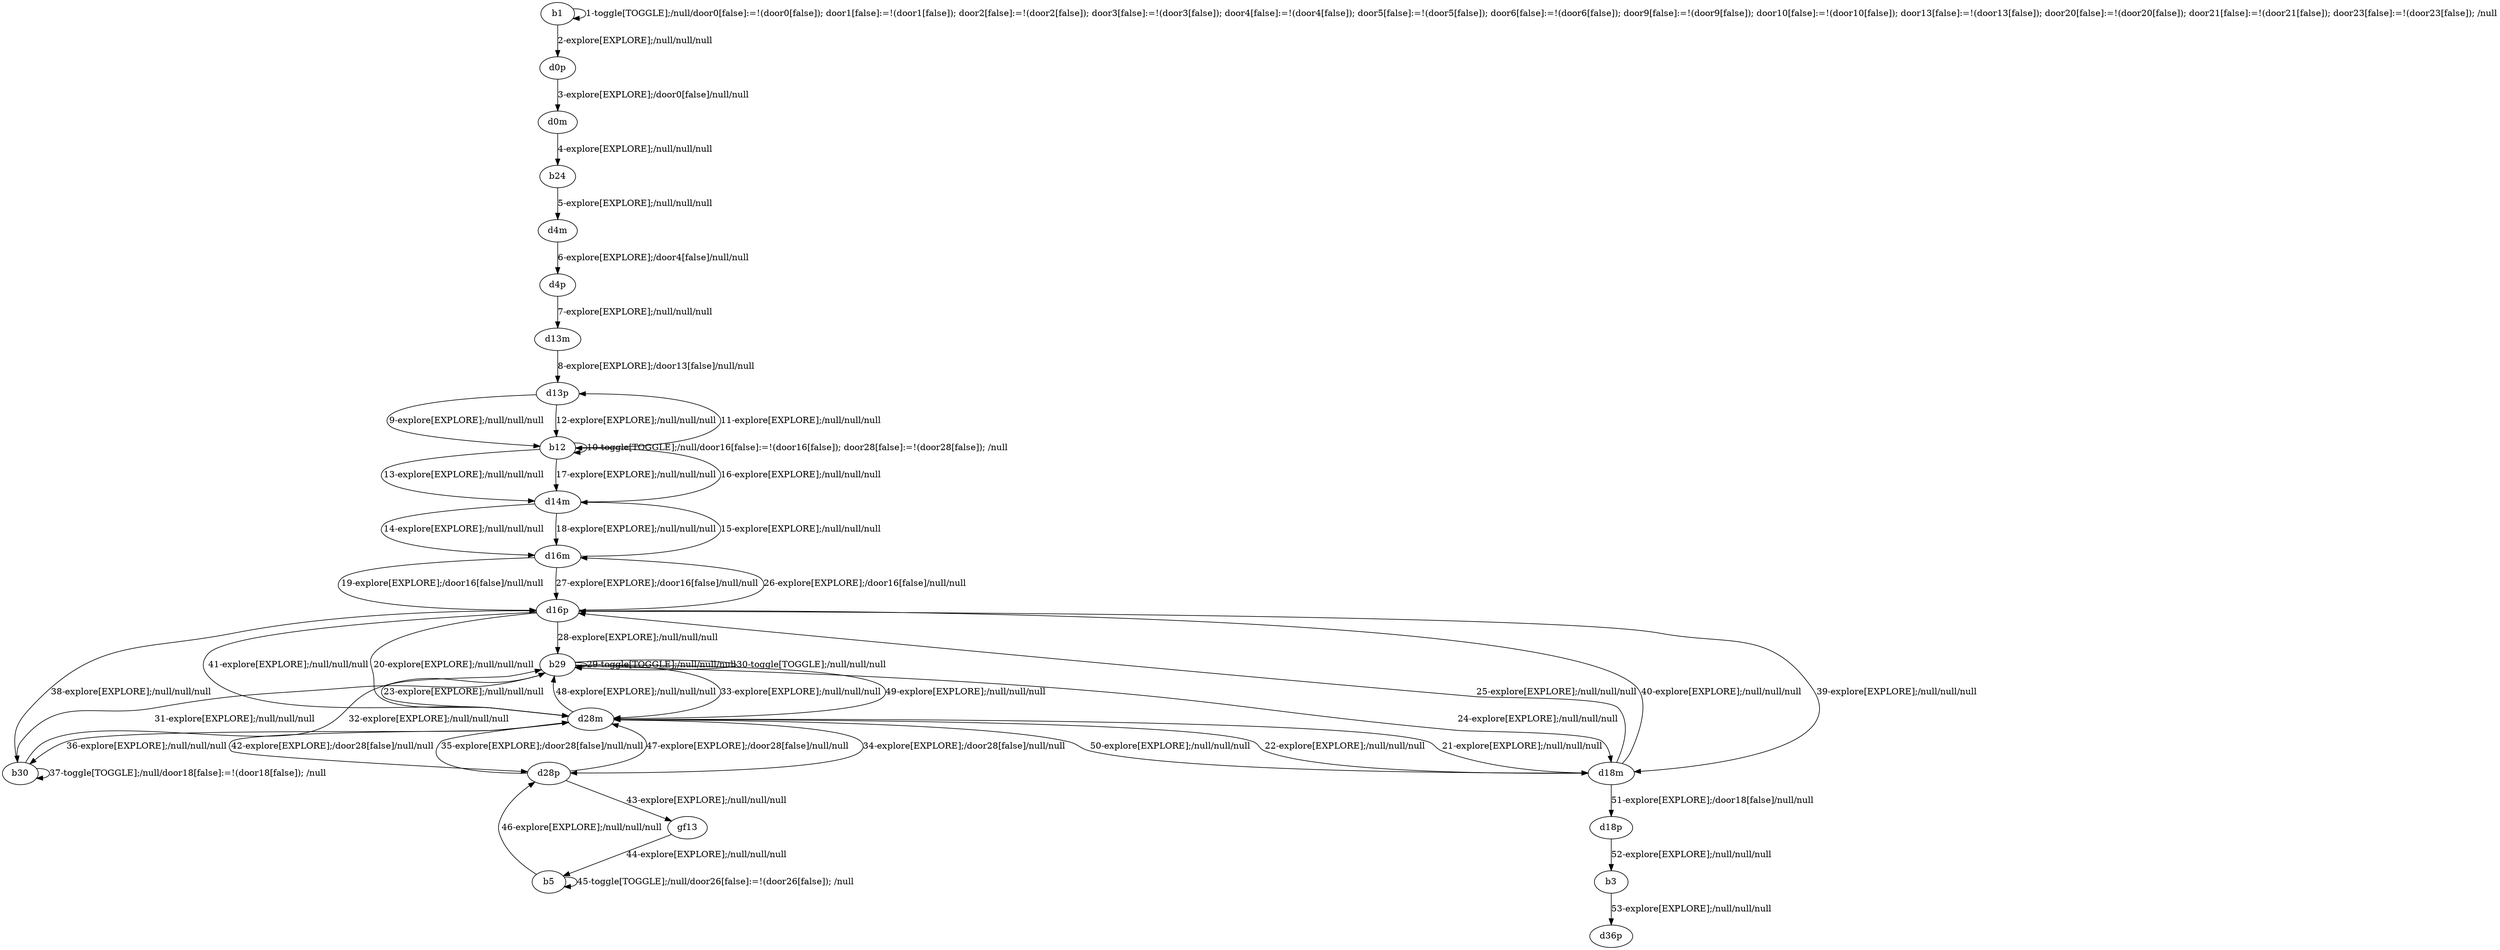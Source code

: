 # Total number of goals covered by this test: 1
# b3 --> d36p

digraph g {
"b1" -> "b1" [label = "1-toggle[TOGGLE];/null/door0[false]:=!(door0[false]); door1[false]:=!(door1[false]); door2[false]:=!(door2[false]); door3[false]:=!(door3[false]); door4[false]:=!(door4[false]); door5[false]:=!(door5[false]); door6[false]:=!(door6[false]); door9[false]:=!(door9[false]); door10[false]:=!(door10[false]); door13[false]:=!(door13[false]); door20[false]:=!(door20[false]); door21[false]:=!(door21[false]); door23[false]:=!(door23[false]); /null"];
"b1" -> "d0p" [label = "2-explore[EXPLORE];/null/null/null"];
"d0p" -> "d0m" [label = "3-explore[EXPLORE];/door0[false]/null/null"];
"d0m" -> "b24" [label = "4-explore[EXPLORE];/null/null/null"];
"b24" -> "d4m" [label = "5-explore[EXPLORE];/null/null/null"];
"d4m" -> "d4p" [label = "6-explore[EXPLORE];/door4[false]/null/null"];
"d4p" -> "d13m" [label = "7-explore[EXPLORE];/null/null/null"];
"d13m" -> "d13p" [label = "8-explore[EXPLORE];/door13[false]/null/null"];
"d13p" -> "b12" [label = "9-explore[EXPLORE];/null/null/null"];
"b12" -> "b12" [label = "10-toggle[TOGGLE];/null/door16[false]:=!(door16[false]); door28[false]:=!(door28[false]); /null"];
"b12" -> "d13p" [label = "11-explore[EXPLORE];/null/null/null"];
"d13p" -> "b12" [label = "12-explore[EXPLORE];/null/null/null"];
"b12" -> "d14m" [label = "13-explore[EXPLORE];/null/null/null"];
"d14m" -> "d16m" [label = "14-explore[EXPLORE];/null/null/null"];
"d16m" -> "d14m" [label = "15-explore[EXPLORE];/null/null/null"];
"d14m" -> "b12" [label = "16-explore[EXPLORE];/null/null/null"];
"b12" -> "d14m" [label = "17-explore[EXPLORE];/null/null/null"];
"d14m" -> "d16m" [label = "18-explore[EXPLORE];/null/null/null"];
"d16m" -> "d16p" [label = "19-explore[EXPLORE];/door16[false]/null/null"];
"d16p" -> "d28m" [label = "20-explore[EXPLORE];/null/null/null"];
"d28m" -> "d18m" [label = "21-explore[EXPLORE];/null/null/null"];
"d18m" -> "d28m" [label = "22-explore[EXPLORE];/null/null/null"];
"d28m" -> "b29" [label = "23-explore[EXPLORE];/null/null/null"];
"b29" -> "d18m" [label = "24-explore[EXPLORE];/null/null/null"];
"d18m" -> "d16p" [label = "25-explore[EXPLORE];/null/null/null"];
"d16p" -> "d16m" [label = "26-explore[EXPLORE];/door16[false]/null/null"];
"d16m" -> "d16p" [label = "27-explore[EXPLORE];/door16[false]/null/null"];
"d16p" -> "b29" [label = "28-explore[EXPLORE];/null/null/null"];
"b29" -> "b29" [label = "29-toggle[TOGGLE];/null/null/null"];
"b29" -> "b29" [label = "30-toggle[TOGGLE];/null/null/null"];
"b29" -> "b30" [label = "31-explore[EXPLORE];/null/null/null"];
"b30" -> "b29" [label = "32-explore[EXPLORE];/null/null/null"];
"b29" -> "d28m" [label = "33-explore[EXPLORE];/null/null/null"];
"d28m" -> "d28p" [label = "34-explore[EXPLORE];/door28[false]/null/null"];
"d28p" -> "d28m" [label = "35-explore[EXPLORE];/door28[false]/null/null"];
"d28m" -> "b30" [label = "36-explore[EXPLORE];/null/null/null"];
"b30" -> "b30" [label = "37-toggle[TOGGLE];/null/door18[false]:=!(door18[false]); /null"];
"b30" -> "d16p" [label = "38-explore[EXPLORE];/null/null/null"];
"d16p" -> "d18m" [label = "39-explore[EXPLORE];/null/null/null"];
"d18m" -> "d16p" [label = "40-explore[EXPLORE];/null/null/null"];
"d16p" -> "d28m" [label = "41-explore[EXPLORE];/null/null/null"];
"d28m" -> "d28p" [label = "42-explore[EXPLORE];/door28[false]/null/null"];
"d28p" -> "gf13" [label = "43-explore[EXPLORE];/null/null/null"];
"gf13" -> "b5" [label = "44-explore[EXPLORE];/null/null/null"];
"b5" -> "b5" [label = "45-toggle[TOGGLE];/null/door26[false]:=!(door26[false]); /null"];
"b5" -> "d28p" [label = "46-explore[EXPLORE];/null/null/null"];
"d28p" -> "d28m" [label = "47-explore[EXPLORE];/door28[false]/null/null"];
"d28m" -> "b29" [label = "48-explore[EXPLORE];/null/null/null"];
"b29" -> "d28m" [label = "49-explore[EXPLORE];/null/null/null"];
"d28m" -> "d18m" [label = "50-explore[EXPLORE];/null/null/null"];
"d18m" -> "d18p" [label = "51-explore[EXPLORE];/door18[false]/null/null"];
"d18p" -> "b3" [label = "52-explore[EXPLORE];/null/null/null"];
"b3" -> "d36p" [label = "53-explore[EXPLORE];/null/null/null"];
}